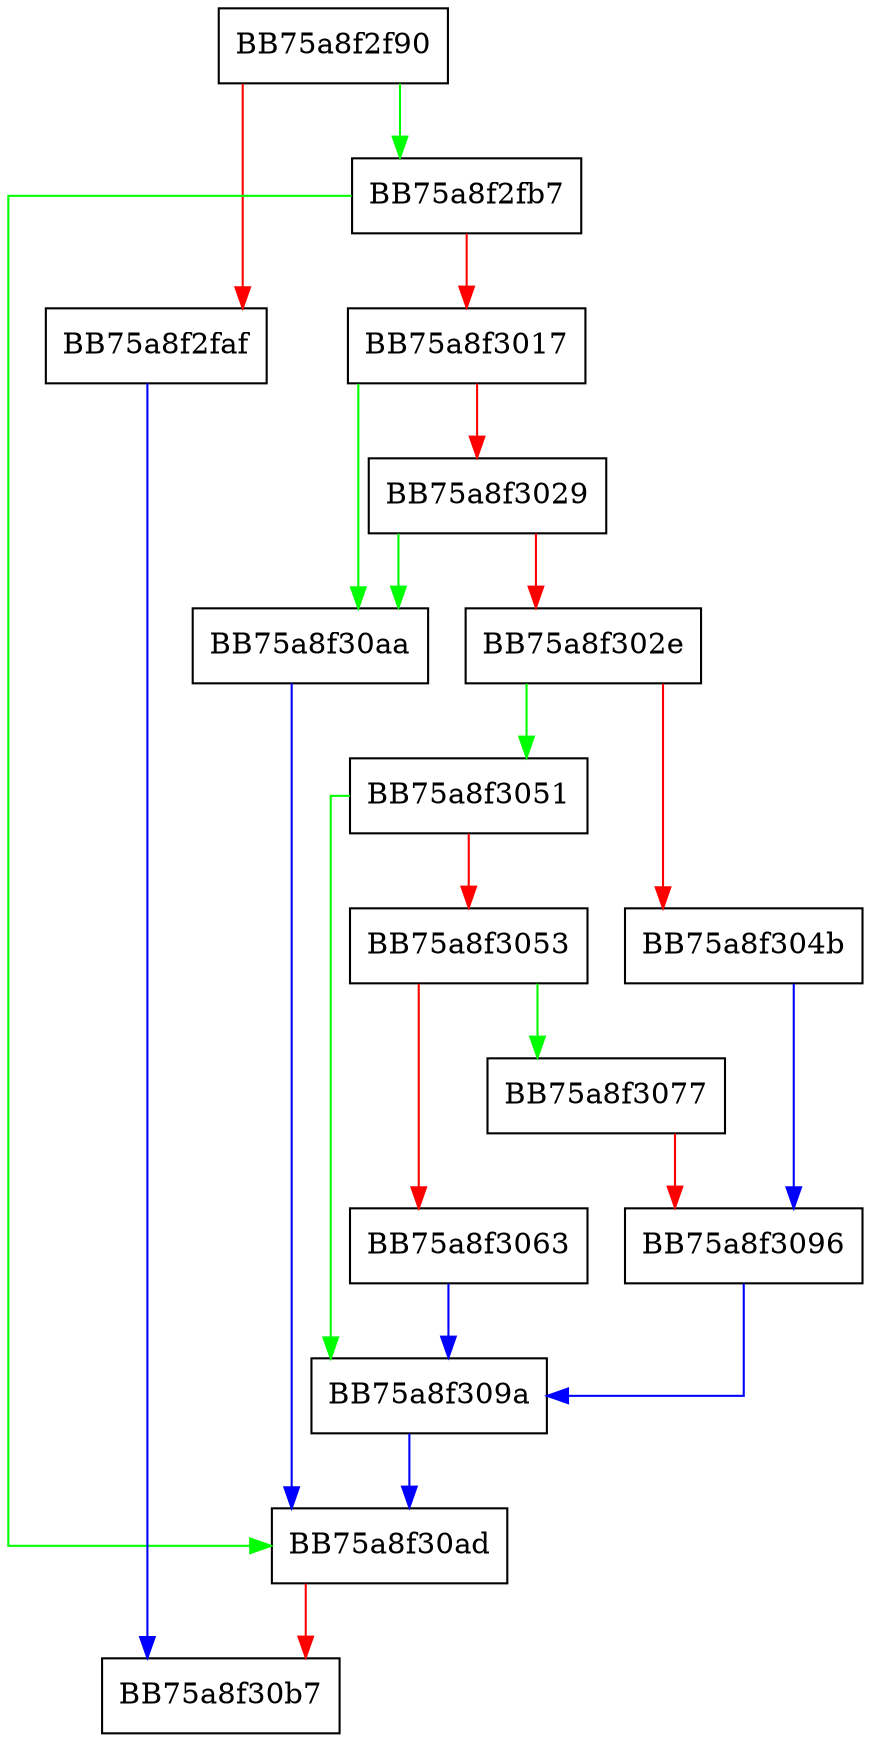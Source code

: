 digraph get_process_filter {
  node [shape="box"];
  graph [splines=ortho];
  BB75a8f2f90 -> BB75a8f2fb7 [color="green"];
  BB75a8f2f90 -> BB75a8f2faf [color="red"];
  BB75a8f2faf -> BB75a8f30b7 [color="blue"];
  BB75a8f2fb7 -> BB75a8f30ad [color="green"];
  BB75a8f2fb7 -> BB75a8f3017 [color="red"];
  BB75a8f3017 -> BB75a8f30aa [color="green"];
  BB75a8f3017 -> BB75a8f3029 [color="red"];
  BB75a8f3029 -> BB75a8f30aa [color="green"];
  BB75a8f3029 -> BB75a8f302e [color="red"];
  BB75a8f302e -> BB75a8f3051 [color="green"];
  BB75a8f302e -> BB75a8f304b [color="red"];
  BB75a8f304b -> BB75a8f3096 [color="blue"];
  BB75a8f3051 -> BB75a8f309a [color="green"];
  BB75a8f3051 -> BB75a8f3053 [color="red"];
  BB75a8f3053 -> BB75a8f3077 [color="green"];
  BB75a8f3053 -> BB75a8f3063 [color="red"];
  BB75a8f3063 -> BB75a8f309a [color="blue"];
  BB75a8f3077 -> BB75a8f3096 [color="red"];
  BB75a8f3096 -> BB75a8f309a [color="blue"];
  BB75a8f309a -> BB75a8f30ad [color="blue"];
  BB75a8f30aa -> BB75a8f30ad [color="blue"];
  BB75a8f30ad -> BB75a8f30b7 [color="red"];
}